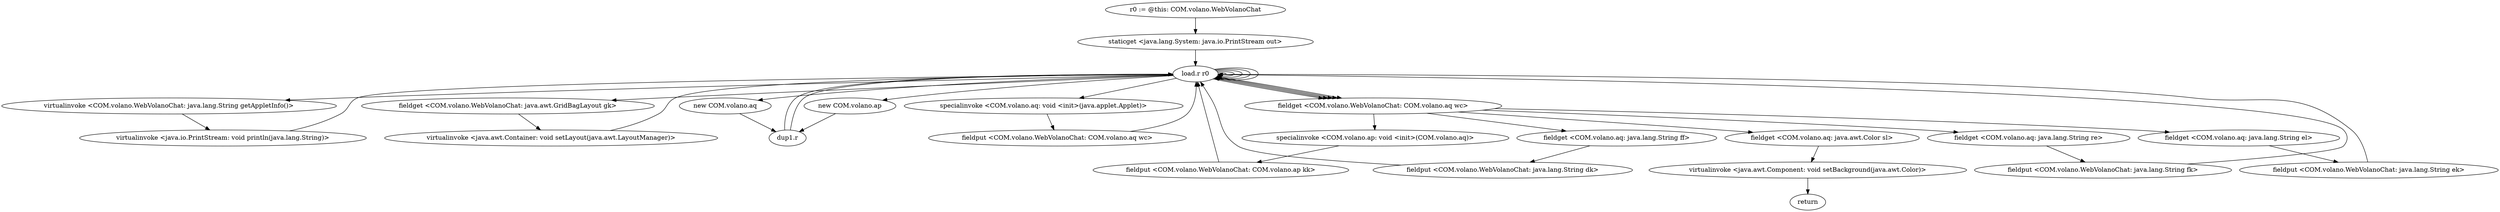 digraph "" {
    "r0 := @this: COM.volano.WebVolanoChat"
    "staticget <java.lang.System: java.io.PrintStream out>"
    "r0 := @this: COM.volano.WebVolanoChat"->"staticget <java.lang.System: java.io.PrintStream out>";
    "load.r r0"
    "staticget <java.lang.System: java.io.PrintStream out>"->"load.r r0";
    "virtualinvoke <COM.volano.WebVolanoChat: java.lang.String getAppletInfo()>"
    "load.r r0"->"virtualinvoke <COM.volano.WebVolanoChat: java.lang.String getAppletInfo()>";
    "virtualinvoke <java.io.PrintStream: void println(java.lang.String)>"
    "virtualinvoke <COM.volano.WebVolanoChat: java.lang.String getAppletInfo()>"->"virtualinvoke <java.io.PrintStream: void println(java.lang.String)>";
    "virtualinvoke <java.io.PrintStream: void println(java.lang.String)>"->"load.r r0";
    "load.r r0"->"load.r r0";
    "fieldget <COM.volano.WebVolanoChat: java.awt.GridBagLayout gk>"
    "load.r r0"->"fieldget <COM.volano.WebVolanoChat: java.awt.GridBagLayout gk>";
    "virtualinvoke <java.awt.Container: void setLayout(java.awt.LayoutManager)>"
    "fieldget <COM.volano.WebVolanoChat: java.awt.GridBagLayout gk>"->"virtualinvoke <java.awt.Container: void setLayout(java.awt.LayoutManager)>";
    "virtualinvoke <java.awt.Container: void setLayout(java.awt.LayoutManager)>"->"load.r r0";
    "new COM.volano.aq"
    "load.r r0"->"new COM.volano.aq";
    "dup1.r"
    "new COM.volano.aq"->"dup1.r";
    "dup1.r"->"load.r r0";
    "specialinvoke <COM.volano.aq: void <init>(java.applet.Applet)>"
    "load.r r0"->"specialinvoke <COM.volano.aq: void <init>(java.applet.Applet)>";
    "fieldput <COM.volano.WebVolanoChat: COM.volano.aq wc>"
    "specialinvoke <COM.volano.aq: void <init>(java.applet.Applet)>"->"fieldput <COM.volano.WebVolanoChat: COM.volano.aq wc>";
    "fieldput <COM.volano.WebVolanoChat: COM.volano.aq wc>"->"load.r r0";
    "new COM.volano.ap"
    "load.r r0"->"new COM.volano.ap";
    "new COM.volano.ap"->"dup1.r";
    "dup1.r"->"load.r r0";
    "fieldget <COM.volano.WebVolanoChat: COM.volano.aq wc>"
    "load.r r0"->"fieldget <COM.volano.WebVolanoChat: COM.volano.aq wc>";
    "specialinvoke <COM.volano.ap: void <init>(COM.volano.aq)>"
    "fieldget <COM.volano.WebVolanoChat: COM.volano.aq wc>"->"specialinvoke <COM.volano.ap: void <init>(COM.volano.aq)>";
    "fieldput <COM.volano.WebVolanoChat: COM.volano.ap kk>"
    "specialinvoke <COM.volano.ap: void <init>(COM.volano.aq)>"->"fieldput <COM.volano.WebVolanoChat: COM.volano.ap kk>";
    "fieldput <COM.volano.WebVolanoChat: COM.volano.ap kk>"->"load.r r0";
    "load.r r0"->"load.r r0";
    "load.r r0"->"fieldget <COM.volano.WebVolanoChat: COM.volano.aq wc>";
    "fieldget <COM.volano.aq: java.lang.String ff>"
    "fieldget <COM.volano.WebVolanoChat: COM.volano.aq wc>"->"fieldget <COM.volano.aq: java.lang.String ff>";
    "fieldput <COM.volano.WebVolanoChat: java.lang.String dk>"
    "fieldget <COM.volano.aq: java.lang.String ff>"->"fieldput <COM.volano.WebVolanoChat: java.lang.String dk>";
    "fieldput <COM.volano.WebVolanoChat: java.lang.String dk>"->"load.r r0";
    "load.r r0"->"load.r r0";
    "load.r r0"->"fieldget <COM.volano.WebVolanoChat: COM.volano.aq wc>";
    "fieldget <COM.volano.aq: java.lang.String el>"
    "fieldget <COM.volano.WebVolanoChat: COM.volano.aq wc>"->"fieldget <COM.volano.aq: java.lang.String el>";
    "fieldput <COM.volano.WebVolanoChat: java.lang.String ek>"
    "fieldget <COM.volano.aq: java.lang.String el>"->"fieldput <COM.volano.WebVolanoChat: java.lang.String ek>";
    "fieldput <COM.volano.WebVolanoChat: java.lang.String ek>"->"load.r r0";
    "load.r r0"->"load.r r0";
    "load.r r0"->"fieldget <COM.volano.WebVolanoChat: COM.volano.aq wc>";
    "fieldget <COM.volano.aq: java.lang.String re>"
    "fieldget <COM.volano.WebVolanoChat: COM.volano.aq wc>"->"fieldget <COM.volano.aq: java.lang.String re>";
    "fieldput <COM.volano.WebVolanoChat: java.lang.String fk>"
    "fieldget <COM.volano.aq: java.lang.String re>"->"fieldput <COM.volano.WebVolanoChat: java.lang.String fk>";
    "fieldput <COM.volano.WebVolanoChat: java.lang.String fk>"->"load.r r0";
    "load.r r0"->"load.r r0";
    "load.r r0"->"fieldget <COM.volano.WebVolanoChat: COM.volano.aq wc>";
    "fieldget <COM.volano.aq: java.awt.Color sl>"
    "fieldget <COM.volano.WebVolanoChat: COM.volano.aq wc>"->"fieldget <COM.volano.aq: java.awt.Color sl>";
    "virtualinvoke <java.awt.Component: void setBackground(java.awt.Color)>"
    "fieldget <COM.volano.aq: java.awt.Color sl>"->"virtualinvoke <java.awt.Component: void setBackground(java.awt.Color)>";
    "return"
    "virtualinvoke <java.awt.Component: void setBackground(java.awt.Color)>"->"return";
}

